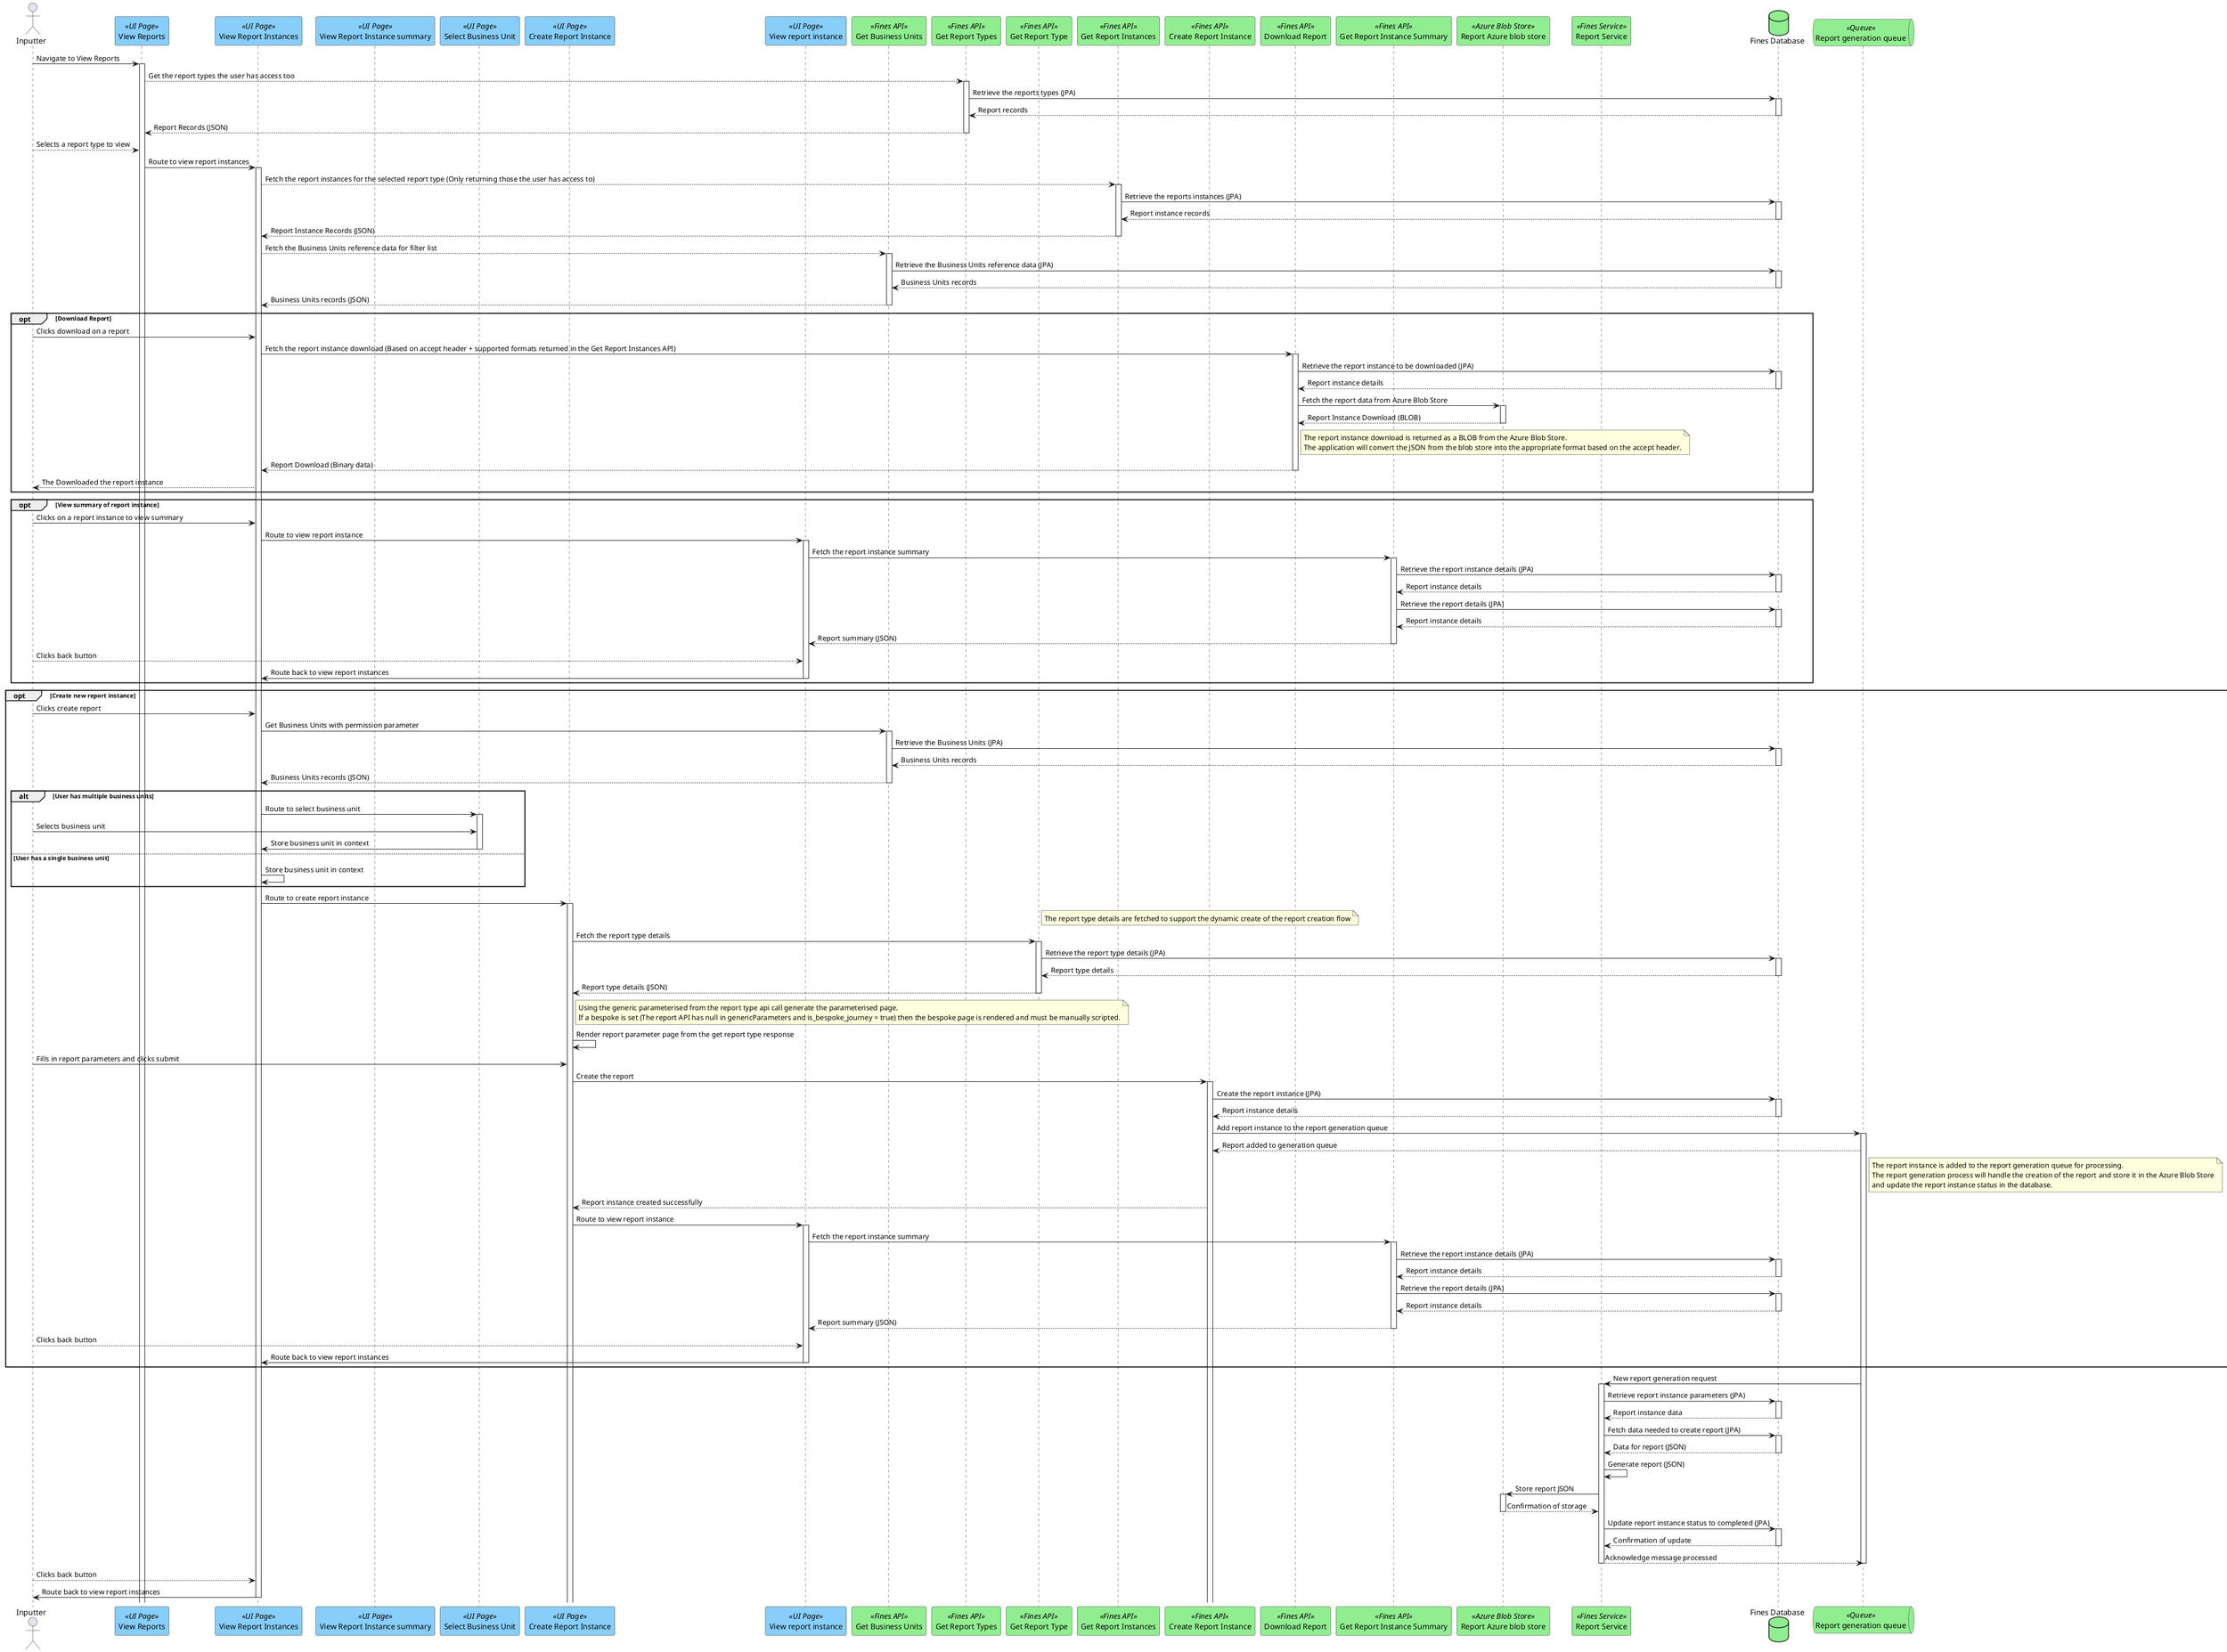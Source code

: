 @startuml
actor "Inputter" as user
participant "View Reports" as viewReports <<UI Page>> #lightskyblue
participant "View Report Instances" as viewReportsInstances <<UI Page>> #lightskyblue
participant "View Report Instance summary" as viewReportsInstanceSummary <<UI Page>> #lightskyblue
participant "Select Business Unit" as selectBusinessUnit <<UI Page>> #lightskyblue
participant "Create Report Instance" as createReportInstancePage <<UI Page>> #lightskyblue
participant "View report instance" as viewReportsInstance <<UI Page>> #lightskyblue

participant "Get Business Units" as getBU <<Fines API>> #lightgreen
participant "Get Report Types" as getReportTypes <<Fines API>> #lightgreen
participant "Get Report Type" as getReportType <<Fines API>> #lightgreen
participant "Get Report Instances" as getReportInstances <<Fines API>> #lightgreen
participant "Create Report Instance" as createReportInstance <<Fines API>> #lightgreen
participant "Download Report" as getReportInstanceDownload <<Fines API>> #lightgreen
participant "Get Report Instance Summary" as getReportInstanceSummary <<Fines API>> #lightgreen

participant "Report Azure blob store" as reportBlobStore <<Azure Blob Store>> #lightgreen

participant "Report Service" as reportService <<Fines Service>> #lightgreen


database "Fines Database" as db #lightgreen
queue "Report generation queue" as reportQueue <<Queue>> #lightgreen



user -> viewReports ++ : Navigate to View Reports
viewReports --> getReportTypes++ : Get the report types the user has access too
getReportTypes -> db ++ : Retrieve the reports types (JPA)
getReportTypes <-- db -- : Report records
viewReports <-- getReportTypes-- : Report Records (JSON)

user --> viewReports : Selects a report type to view
viewReports -> viewReportsInstances ++ : Route to view report instances
viewReportsInstances --> getReportInstances++ : Fetch the report instances for the selected report type (Only returning those the user has access to)
getReportInstances -> db ++ : Retrieve the reports instances (JPA)
getReportInstances <-- db -- : Report instance records
viewReportsInstances <-- getReportInstances-- : Report Instance Records (JSON)
viewReportsInstances --> getBU++ : Fetch the Business Units reference data for filter list
getBU -> db ++ : Retrieve the Business Units reference data (JPA)
getBU <-- db -- : Business Units records
viewReportsInstances <-- getBU-- : Business Units records (JSON)

opt Download Report
user -> viewReportsInstances : Clicks download on a report
viewReportsInstances -> getReportInstanceDownload ++ : Fetch the report instance download (Based on accept header + supported formats returned in the Get Report Instances API)
getReportInstanceDownload -> db ++ : Retrieve the report instance to be downloaded (JPA)
getReportInstanceDownload <-- db -- : Report instance details
getReportInstanceDownload -> reportBlobStore ++ : Fetch the report data from Azure Blob Store
getReportInstanceDownload <-- reportBlobStore -- : Report Instance Download (BLOB)
note right of getReportInstanceDownload
The report instance download is returned as a BLOB from the Azure Blob Store.
The application will convert the JSON from the blob store into the appropriate format based on the accept header.
end note
viewReportsInstances <-- getReportInstanceDownload -- : Report Download (Binary data)
user <-- viewReportsInstances: The Downloaded the report instance

end

opt View summary of report instance
user -> viewReportsInstances : Clicks on a report instance to view summary
viewReportsInstances -> viewReportsInstance ++ : Route to view report instance
viewReportsInstance -> getReportInstanceSummary ++ : Fetch the report instance summary
getReportInstanceSummary -> db ++ : Retrieve the report instance details (JPA)
getReportInstanceSummary <-- db -- : Report instance details
getReportInstanceSummary -> db ++ : Retrieve the report details (JPA)
getReportInstanceSummary <-- db -- : Report instance details
viewReportsInstance <-- getReportInstanceSummary  -- : Report summary (JSON)
user --> viewReportsInstance : Clicks back button
viewReportsInstance -> viewReportsInstances --: Route back to view report instances
end


opt Create new report instance
user -> viewReportsInstances : Clicks create report

viewReportsInstances -> getBU ++: Get Business Units with permission parameter
getBU -> db ++ : Retrieve the Business Units (JPA)
getBU <-- db -- : Business Units records
viewReportsInstances <-- getBU -- : Business Units records (JSON)

alt User has multiple business units
viewReportsInstances -> selectBusinessUnit ++ : Route to select business unit
user -> selectBusinessUnit : Selects business unit
viewReportsInstances <- selectBusinessUnit -- : Store business unit in context

else User has a single business unit
viewReportsInstances -> viewReportsInstances : Store business unit in context
end


viewReportsInstances -> createReportInstancePage ++ : Route to create report instance

note right of getReportType
The report type details are fetched to support the dynamic create of the report creation flow
end note
createReportInstancePage -> getReportType ++ : Fetch the report type details
getReportType -> db ++ : Retrieve the report type details (JPA)
getReportType <-- db -- : Report type details
createReportInstancePage <-- getReportType -- : Report type details (JSON)


note right of createReportInstancePage
Using the generic parameterised from the report type api call generate the parameterised page.
If a bespoke is set (The report API has null in genericParameters and is_bespoke_journey = true) then the bespoke page is rendered and must be manually scripted.
end note
createReportInstancePage -> createReportInstancePage: Render report parameter page from the get report type response

user -> createReportInstancePage : Fills in report parameters and clicks submit
createReportInstancePage -> createReportInstance ++ : Create the report
createReportInstance -> db ++ : Create the report instance (JPA)
createReportInstance <-- db -- : Report instance details
createReportInstance -> reportQueue ++ : Add report instance to the report generation queue
createReportInstance <-- reportQueue : Report added to generation queue
note right of reportQueue
The report instance is added to the report generation queue for processing.
The report generation process will handle the creation of the report and store it in the Azure Blob Store
and update the report instance status in the database.
end note

createReportInstancePage <-- createReportInstance : Report instance created successfully
createReportInstancePage -> viewReportsInstance ++ : Route to view report instance
viewReportsInstance -> getReportInstanceSummary ++ : Fetch the report instance summary
getReportInstanceSummary -> db ++ : Retrieve the report instance details (JPA)
getReportInstanceSummary <-- db -- : Report instance details
getReportInstanceSummary -> db ++ : Retrieve the report details (JPA)
getReportInstanceSummary <-- db -- : Report instance details
viewReportsInstance <-- getReportInstanceSummary  -- : Report summary (JSON)
user --> viewReportsInstance : Clicks back button
viewReportsInstance -> viewReportsInstances --: Route back to view report instances


end


reportQueue -> reportService ++ : New report generation request
reportService -> db ++ : Retrieve report instance parameters (JPA)
reportService <-- db -- : Report instance data
reportService -> db ++ : Fetch data needed to create report (JPA)
reportService <-- db -- : Data for report (JSON)
reportService -> reportService : Generate report (JSON)

reportService -> reportBlobStore ++ : Store report JSON
reportService <-- reportBlobStore -- : Confirmation of storage
reportService -> db ++ : Update report instance status to completed (JPA)
reportService <-- db -- : Confirmation of update
reportService --> reportQueue -- : Acknowledge message processed
reportQueue --

user --> viewReportsInstances : Clicks back button
viewReportsInstances -> user --: Route back to view report instances
@enduml